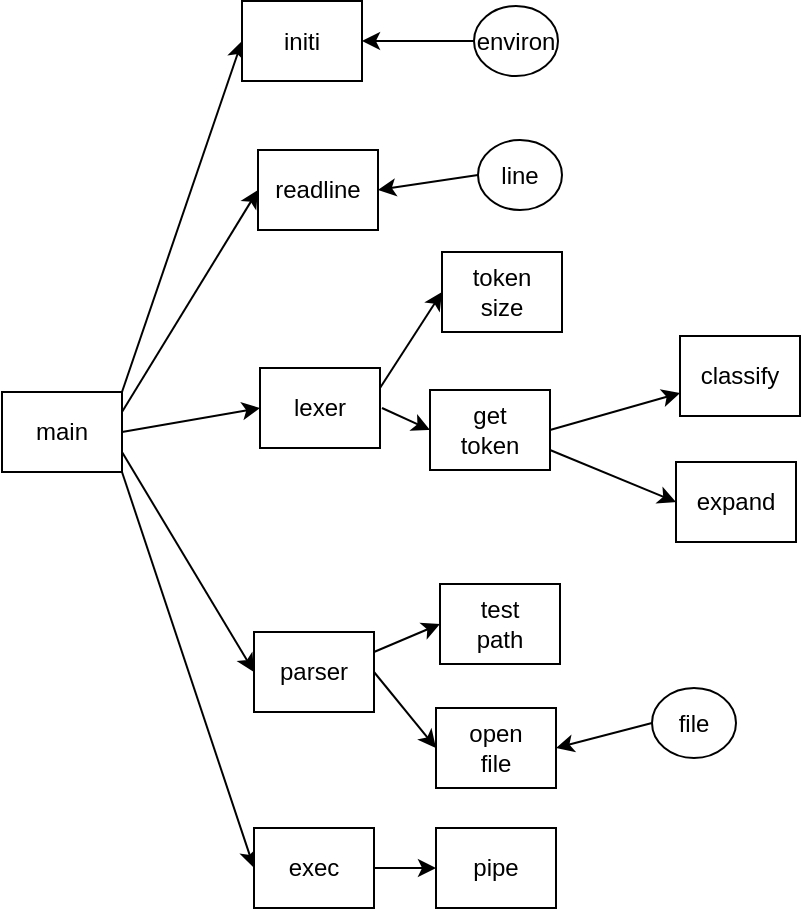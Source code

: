 <mxfile>
    <diagram id="hV0SHfoGrisFIh4XmOlX" name="ページ1">
        <mxGraphModel dx="1109" dy="465" grid="1" gridSize="10" guides="1" tooltips="1" connect="1" arrows="1" fold="1" page="1" pageScale="1" pageWidth="827" pageHeight="1169" math="0" shadow="0">
            <root>
                <mxCell id="0"/>
                <mxCell id="1" parent="0"/>
                <mxCell id="3" value="line" style="ellipse;whiteSpace=wrap;html=1;" parent="1" vertex="1">
                    <mxGeometry x="278" y="81" width="42" height="35" as="geometry"/>
                </mxCell>
                <mxCell id="18" style="edgeStyle=none;html=1;exitX=1;exitY=0.75;exitDx=0;exitDy=0;entryX=0;entryY=0.5;entryDx=0;entryDy=0;" edge="1" parent="1" source="4" target="12">
                    <mxGeometry relative="1" as="geometry"/>
                </mxCell>
                <mxCell id="26" style="edgeStyle=none;html=1;exitX=1;exitY=1;exitDx=0;exitDy=0;entryX=0;entryY=0.5;entryDx=0;entryDy=0;" edge="1" parent="1" source="4" target="16">
                    <mxGeometry relative="1" as="geometry"/>
                </mxCell>
                <mxCell id="34" style="edgeStyle=none;html=1;exitX=1;exitY=0;exitDx=0;exitDy=0;entryX=0;entryY=0.5;entryDx=0;entryDy=0;" edge="1" parent="1" source="4" target="33">
                    <mxGeometry relative="1" as="geometry"/>
                </mxCell>
                <mxCell id="4" value="main" style="rounded=0;whiteSpace=wrap;html=1;" parent="1" vertex="1">
                    <mxGeometry x="40" y="207" width="60" height="40" as="geometry"/>
                </mxCell>
                <mxCell id="5" value="" style="endArrow=classic;html=1;exitX=0;exitY=0.5;exitDx=0;exitDy=0;entryX=1;entryY=0.5;entryDx=0;entryDy=0;" parent="1" source="3" target="13" edge="1">
                    <mxGeometry width="50" height="50" relative="1" as="geometry">
                        <mxPoint x="270" y="106" as="sourcePoint"/>
                        <mxPoint x="480" y="-10" as="targetPoint"/>
                    </mxGeometry>
                </mxCell>
                <mxCell id="6" value="" style="endArrow=classic;html=1;exitX=1;exitY=0.25;exitDx=0;exitDy=0;entryX=0;entryY=0.5;entryDx=0;entryDy=0;" parent="1" edge="1" target="13" source="4">
                    <mxGeometry width="50" height="50" relative="1" as="geometry">
                        <mxPoint x="330" y="172.5" as="sourcePoint"/>
                        <mxPoint x="390" y="167.5" as="targetPoint"/>
                    </mxGeometry>
                </mxCell>
                <mxCell id="21" style="edgeStyle=none;html=1;exitX=1;exitY=0.75;exitDx=0;exitDy=0;entryX=0;entryY=0.5;entryDx=0;entryDy=0;" edge="1" parent="1" source="35" target="20">
                    <mxGeometry relative="1" as="geometry">
                        <mxPoint x="400" y="262" as="sourcePoint"/>
                        <mxPoint x="420" y="250" as="targetPoint"/>
                    </mxGeometry>
                </mxCell>
                <mxCell id="36" style="edgeStyle=none;html=1;entryX=0;entryY=0.5;entryDx=0;entryDy=0;" edge="1" parent="1" target="35">
                    <mxGeometry relative="1" as="geometry">
                        <mxPoint x="230" y="215" as="sourcePoint"/>
                    </mxGeometry>
                </mxCell>
                <mxCell id="38" style="edgeStyle=none;html=1;exitX=1;exitY=0.25;exitDx=0;exitDy=0;entryX=0;entryY=0.5;entryDx=0;entryDy=0;" edge="1" parent="1" source="11" target="37">
                    <mxGeometry relative="1" as="geometry"/>
                </mxCell>
                <mxCell id="11" value="lexer" style="rounded=0;whiteSpace=wrap;html=1;" vertex="1" parent="1">
                    <mxGeometry x="169" y="195" width="60" height="40" as="geometry"/>
                </mxCell>
                <mxCell id="22" style="edgeStyle=none;html=1;exitX=1;exitY=0.5;exitDx=0;exitDy=0;entryX=0;entryY=0.5;entryDx=0;entryDy=0;" edge="1" parent="1" source="16" target="19">
                    <mxGeometry relative="1" as="geometry"/>
                </mxCell>
                <mxCell id="28" style="edgeStyle=none;html=1;exitX=1;exitY=0.25;exitDx=0;exitDy=0;entryX=0;entryY=0.5;entryDx=0;entryDy=0;" edge="1" parent="1" source="12" target="27">
                    <mxGeometry relative="1" as="geometry"/>
                </mxCell>
                <mxCell id="12" value="parser" style="rounded=0;whiteSpace=wrap;html=1;" vertex="1" parent="1">
                    <mxGeometry x="166" y="327" width="60" height="40" as="geometry"/>
                </mxCell>
                <mxCell id="13" value="readline" style="rounded=0;whiteSpace=wrap;html=1;" vertex="1" parent="1">
                    <mxGeometry x="168" y="86" width="60" height="40" as="geometry"/>
                </mxCell>
                <mxCell id="15" value="" style="endArrow=classic;html=1;entryX=0;entryY=0.5;entryDx=0;entryDy=0;exitX=1;exitY=0.5;exitDx=0;exitDy=0;" edge="1" parent="1" source="4" target="11">
                    <mxGeometry width="50" height="50" relative="1" as="geometry">
                        <mxPoint x="140" y="100" as="sourcePoint"/>
                        <mxPoint x="178" y="60" as="targetPoint"/>
                    </mxGeometry>
                </mxCell>
                <mxCell id="25" style="edgeStyle=none;html=1;exitX=1;exitY=0.5;exitDx=0;exitDy=0;entryX=0;entryY=0.5;entryDx=0;entryDy=0;" edge="1" parent="1" source="12" target="24">
                    <mxGeometry relative="1" as="geometry"/>
                </mxCell>
                <mxCell id="16" value="exec" style="rounded=0;whiteSpace=wrap;html=1;" vertex="1" parent="1">
                    <mxGeometry x="166" y="425" width="60" height="40" as="geometry"/>
                </mxCell>
                <mxCell id="19" value="pipe" style="rounded=0;whiteSpace=wrap;html=1;" vertex="1" parent="1">
                    <mxGeometry x="257" y="425" width="60" height="40" as="geometry"/>
                </mxCell>
                <mxCell id="20" value="expand" style="rounded=0;whiteSpace=wrap;html=1;" vertex="1" parent="1">
                    <mxGeometry x="377" y="242" width="60" height="40" as="geometry"/>
                </mxCell>
                <mxCell id="24" value="open&lt;br&gt;file" style="rounded=0;whiteSpace=wrap;html=1;" vertex="1" parent="1">
                    <mxGeometry x="257" y="365" width="60" height="40" as="geometry"/>
                </mxCell>
                <mxCell id="27" value="test&lt;br&gt;path" style="rounded=0;whiteSpace=wrap;html=1;" vertex="1" parent="1">
                    <mxGeometry x="259" y="303" width="60" height="40" as="geometry"/>
                </mxCell>
                <mxCell id="30" style="edgeStyle=none;html=1;exitX=0;exitY=0.5;exitDx=0;exitDy=0;entryX=1;entryY=0.5;entryDx=0;entryDy=0;" edge="1" parent="1" source="29" target="24">
                    <mxGeometry relative="1" as="geometry"/>
                </mxCell>
                <mxCell id="29" value="file" style="ellipse;whiteSpace=wrap;html=1;" vertex="1" parent="1">
                    <mxGeometry x="365" y="355" width="42" height="35" as="geometry"/>
                </mxCell>
                <mxCell id="31" value="environ" style="ellipse;whiteSpace=wrap;html=1;" vertex="1" parent="1">
                    <mxGeometry x="276" y="14" width="42" height="35" as="geometry"/>
                </mxCell>
                <mxCell id="32" value="" style="endArrow=classic;html=1;exitX=0;exitY=0.5;exitDx=0;exitDy=0;entryX=1;entryY=0.5;entryDx=0;entryDy=0;" edge="1" parent="1" source="31" target="33">
                    <mxGeometry width="50" height="50" relative="1" as="geometry">
                        <mxPoint x="268" y="39" as="sourcePoint"/>
                        <mxPoint x="478" y="-77" as="targetPoint"/>
                    </mxGeometry>
                </mxCell>
                <mxCell id="33" value="initi" style="rounded=0;whiteSpace=wrap;html=1;" vertex="1" parent="1">
                    <mxGeometry x="160" y="11.5" width="60" height="40" as="geometry"/>
                </mxCell>
                <mxCell id="40" style="edgeStyle=none;html=1;exitX=1;exitY=0.5;exitDx=0;exitDy=0;" edge="1" parent="1" source="35" target="39">
                    <mxGeometry relative="1" as="geometry"/>
                </mxCell>
                <mxCell id="35" value="get&lt;br&gt;token" style="rounded=0;whiteSpace=wrap;html=1;" vertex="1" parent="1">
                    <mxGeometry x="254" y="206" width="60" height="40" as="geometry"/>
                </mxCell>
                <mxCell id="37" value="token&lt;br&gt;size" style="rounded=0;whiteSpace=wrap;html=1;" vertex="1" parent="1">
                    <mxGeometry x="260" y="137" width="60" height="40" as="geometry"/>
                </mxCell>
                <mxCell id="39" value="classify" style="rounded=0;whiteSpace=wrap;html=1;" vertex="1" parent="1">
                    <mxGeometry x="379" y="179" width="60" height="40" as="geometry"/>
                </mxCell>
            </root>
        </mxGraphModel>
    </diagram>
</mxfile>